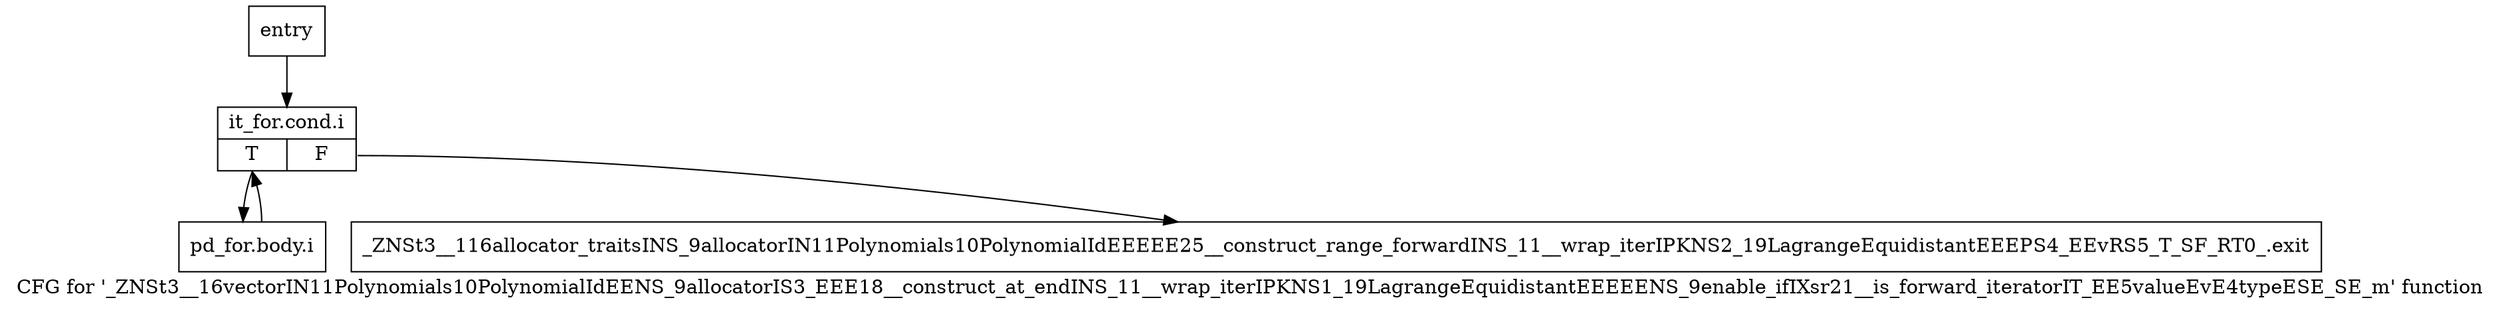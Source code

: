 digraph "CFG for '_ZNSt3__16vectorIN11Polynomials10PolynomialIdEENS_9allocatorIS3_EEE18__construct_at_endINS_11__wrap_iterIPKNS1_19LagrangeEquidistantEEEEENS_9enable_ifIXsr21__is_forward_iteratorIT_EE5valueEvE4typeESE_SE_m' function" {
	label="CFG for '_ZNSt3__16vectorIN11Polynomials10PolynomialIdEENS_9allocatorIS3_EEE18__construct_at_endINS_11__wrap_iterIPKNS1_19LagrangeEquidistantEEEEENS_9enable_ifIXsr21__is_forward_iteratorIT_EE5valueEvE4typeESE_SE_m' function";

	Node0x609a240 [shape=record,label="{entry}"];
	Node0x609a240 -> Node0x60a1b70;
	Node0x60a1b70 [shape=record,label="{it_for.cond.i|{<s0>T|<s1>F}}"];
	Node0x60a1b70:s0 -> Node0x60a1bc0;
	Node0x60a1b70:s1 -> Node0x60a1c10;
	Node0x60a1bc0 [shape=record,label="{pd_for.body.i}"];
	Node0x60a1bc0 -> Node0x60a1b70;
	Node0x60a1c10 [shape=record,label="{_ZNSt3__116allocator_traitsINS_9allocatorIN11Polynomials10PolynomialIdEEEEE25__construct_range_forwardINS_11__wrap_iterIPKNS2_19LagrangeEquidistantEEEPS4_EEvRS5_T_SF_RT0_.exit}"];
}
